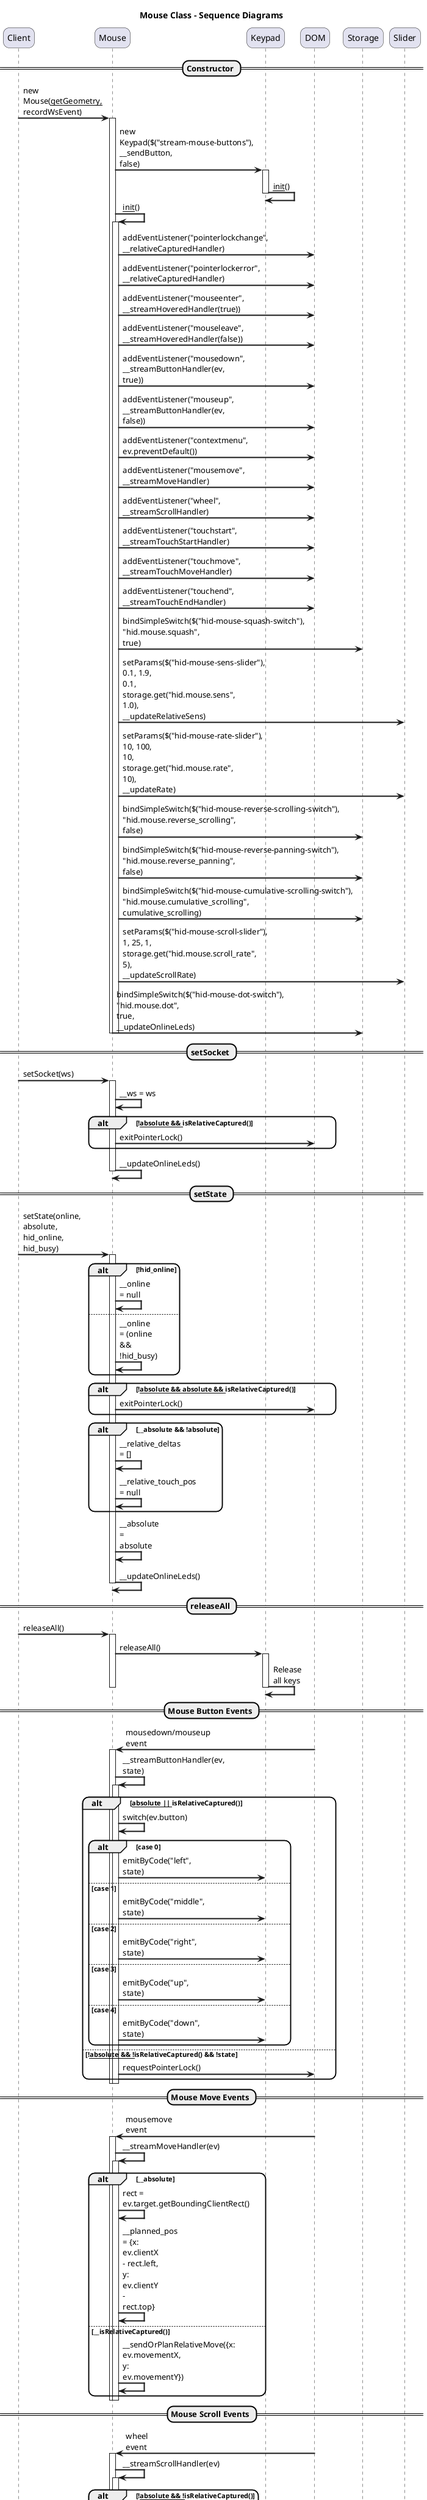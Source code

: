 @startuml Mouse_Sequence_Diagrams

skinparam backgroundColor #FFFFFF
skinparam sequenceArrowThickness 2
skinparam roundcorner 20
skinparam maxmessagesize 60

title Mouse Class - Sequence Diagrams

' ========================================
' 1. Constructor and Initialization
' ========================================

participant "Client" as C
participant "Mouse" as M
participant "Keypad" as K
participant "DOM" as D
participant "Storage" as S
participant "Slider" as SL

== Constructor ==
C -> M: new Mouse(__getGeometry, __recordWsEvent)
activate M
M -> K: new Keypad($("stream-mouse-buttons"), __sendButton, false)
activate K
K -> K: __init__()
deactivate K

M -> M: __init__()
activate M

' Event listeners setup
M -> D: addEventListener("pointerlockchange", __relativeCapturedHandler)
M -> D: addEventListener("pointerlockerror", __relativeCapturedHandler)
M -> D: addEventListener("mouseenter", __streamHoveredHandler(true))
M -> D: addEventListener("mouseleave", __streamHoveredHandler(false))
M -> D: addEventListener("mousedown", __streamButtonHandler(ev, true))
M -> D: addEventListener("mouseup", __streamButtonHandler(ev, false))
M -> D: addEventListener("contextmenu", ev.preventDefault())
M -> D: addEventListener("mousemove", __streamMoveHandler)
M -> D: addEventListener("wheel", __streamScrollHandler)
M -> D: addEventListener("touchstart", __streamTouchStartHandler)
M -> D: addEventListener("touchmove", __streamTouchMoveHandler)
M -> D: addEventListener("touchend", __streamTouchEndHandler)

' Settings initialization
M -> S: bindSimpleSwitch($("hid-mouse-squash-switch"), "hid.mouse.squash", true)
M -> SL: setParams($("hid-mouse-sens-slider"), 0.1, 1.9, 0.1, storage.get("hid.mouse.sens", 1.0), __updateRelativeSens)
M -> SL: setParams($("hid-mouse-rate-slider"), 10, 100, 10, storage.get("hid.mouse.rate", 10), __updateRate)
M -> S: bindSimpleSwitch($("hid-mouse-reverse-scrolling-switch"), "hid.mouse.reverse_scrolling", false)
M -> S: bindSimpleSwitch($("hid-mouse-reverse-panning-switch"), "hid.mouse.reverse_panning", false)
M -> S: bindSimpleSwitch($("hid-mouse-cumulative-scrolling-switch"), "hid.mouse.cumulative_scrolling", cumulative_scrolling)
M -> SL: setParams($("hid-mouse-scroll-slider"), 1, 25, 1, storage.get("hid.mouse.scroll_rate", 5), __updateScrollRate)
M -> S: bindSimpleSwitch($("hid-mouse-dot-switch"), "hid.mouse.dot", true, __updateOnlineLeds)

deactivate M
deactivate M

' ========================================
' 2. setSocket Method
' ========================================

== setSocket ==
C -> M: setSocket(ws)
activate M
M -> M: __ws = ws
alt !__absolute && __isRelativeCaptured()
    M -> D: exitPointerLock()
end
M -> M: __updateOnlineLeds()
deactivate M

' ========================================
' 3. setState Method
' ========================================

== setState ==
C -> M: setState(online, absolute, hid_online, hid_busy)
activate M

alt !hid_online
    M -> M: __online = null
else
    M -> M: __online = (online && !hid_busy)
end

alt !__absolute && absolute && __isRelativeCaptured()
    M -> D: exitPointerLock()
end

alt __absolute && !absolute
    M -> M: __relative_deltas = []
    M -> M: __relative_touch_pos = null
end

M -> M: __absolute = absolute
M -> M: __updateOnlineLeds()
deactivate M

' ========================================
' 4. releaseAll Method
' ========================================

== releaseAll ==
C -> M: releaseAll()
activate M
M -> K: releaseAll()
activate K
K -> K: Release all keys
deactivate K
deactivate M

' ========================================
' 5. Mouse Button Events
' ========================================

== Mouse Button Events ==
D -> M: mousedown/mouseup event
activate M
M -> M: __streamButtonHandler(ev, state)
activate M

alt __absolute || __isRelativeCaptured()
    M -> M: switch(ev.button)
    alt case 0
        M -> K: emitByCode("left", state)
    else case 1
        M -> K: emitByCode("middle", state)
    else case 2
        M -> K: emitByCode("right", state)
    else case 3
        M -> K: emitByCode("up", state)
    else case 4
        M -> K: emitByCode("down", state)
    end
else !__absolute && !__isRelativeCaptured() && !state
    M -> D: requestPointerLock()
end

deactivate M
deactivate M

' ========================================
' 6. Mouse Move Events
' ========================================

== Mouse Move Events ==
D -> M: mousemove event
activate M
M -> M: __streamMoveHandler(ev)
activate M

alt __absolute
    M -> M: rect = ev.target.getBoundingClientRect()
    M -> M: __planned_pos = {x: ev.clientX - rect.left, y: ev.clientY - rect.top}
else __isRelativeCaptured()
    M -> M: __sendOrPlanRelativeMove({x: ev.movementX, y: ev.movementY})
end

deactivate M
deactivate M

' ========================================
' 7. Mouse Scroll Events
' ========================================

== Mouse Scroll Events ==
D -> M: wheel event
activate M
M -> M: __streamScrollHandler(ev)
activate M

alt !__absolute && !__isRelativeCaptured()
    M -> M: return
end

M -> M: delta = {x: 0, y: 0}

alt cumulative_scrolling enabled
    M -> M: Process cumulative scrolling logic
    M -> M: __scroll_delta.x += ev.deltaX * __scroll_fix
    M -> M: __scroll_delta.y += ev.deltaY * __scroll_fix
    
    alt Math.abs(__scroll_delta.x) >= 100
        M -> M: delta.x = __scroll_delta.x
        M -> M: __scroll_delta.x = 0
    end
    
    alt Math.abs(__scroll_delta.y) >= 100
        M -> M: delta.y = __scroll_delta.y
        M -> M: __scroll_delta.y = 0
    end
else
    M -> M: delta.x = ev.deltaX
    M -> M: delta.y = ev.deltaY
end

M -> M: __sendScroll(delta)
deactivate M
deactivate M

' ========================================
' 8. Touch Events
' ========================================

== Touch Start Events ==
D -> M: touchstart event
activate M
M -> M: __streamTouchStartHandler(ev)
activate M

alt ev.touches.length == 1
    alt __absolute
        M -> M: __planned_pos = __getTouchPosition(ev, 0)
        M -> M: __sendPlannedMove()
    else
        M -> M: __relative_touch_pos = __getTouchPosition(ev, 0)
    end
else ev.touches.length >= 2
    M -> M: __planned_pos = null
    M -> M: __relative_touch_pos = null
end

deactivate M
deactivate M

== Touch Move Events ==
D -> M: touchmove event
activate M
M -> M: __streamTouchMoveHandler(ev)
activate M

alt ev.touches.length == 1
    M -> M: pos = __getTouchPosition(ev, 0)
    alt __absolute
        M -> M: __planned_pos = pos
    else __relative_touch_pos == null
        M -> M: __relative_touch_pos = pos
    else
        M -> M: __sendOrPlanRelativeMove({x: pos.x - __relative_touch_pos.x, y: pos.y - __relative_touch_pos.y})
        M -> M: __relative_touch_pos = pos
    end
else ev.touches.length >= 2
    M -> M: pos = __getTouchPosition(ev, 0)
    alt __scroll_touch_pos == null
        M -> M: __scroll_touch_pos = pos
    else
        M -> M: dx = __scroll_touch_pos.x - pos.x
        M -> M: dy = __scroll_touch_pos.y - pos.y
        alt Math.abs(dx) < 15
            M -> M: dx = 0
        end
        alt Math.abs(dy) < 15
            M -> M: dy = 0
        end
        alt dx || dy
            M -> M: __sendScroll({x: dx, y: dy})
            M -> M: __scroll_touch_pos = null
        end
    end
    M -> M: __planned_pos = null
    M -> M: __relative_touch_pos = null
end

deactivate M
deactivate M

== Touch End Events ==
D -> M: touchend event
activate M
M -> M: __streamTouchEndHandler(ev)
activate M
M -> M: __sendPlannedMove()
M -> M: __scroll_touch_pos = null
alt ev.touches.length >= 2
    M -> M: __planned_pos = null
    M -> M: __relative_touch_pos = null
end
deactivate M
deactivate M

' ========================================
' 9. Internal Methods
' ========================================

== Internal Methods ==

== __sendPlannedMove ==
M -> M: __sendPlannedMove()
activate M

alt __absolute
    M -> M: pos = __planned_pos
    alt pos != null && (pos.x != __sent_pos.x || pos.y != __sent_pos.y)
        M -> M: geo = __getGeometry()
        M -> M: to = tools.remap(pos.x - geo.x, 0, geo.width - 1, -32768, 32767)
        M -> M: __sendEvent("mouse_move", {to: to})
        M -> M: __sent_pos = pos
    end
else __relative_deltas.length
    M -> M: __sendEvent("mouse_relative", {delta: __relative_deltas, squash: true})
    M -> M: __relative_deltas = []
end

deactivate M

== __sendOrPlanRelativeMove ==
M -> M: __sendOrPlanRelativeMove(delta)
activate M
M -> M: delta = Math.min(Math.max(-127, Math.floor(delta.x * __relative_sens)), 127)
alt delta.x || delta.y
    alt squash enabled
        M -> M: __relative_deltas.push(delta)
    else
        M -> M: __sendEvent("mouse_relative", {delta: delta})
    end
end
deactivate M

== __sendScroll ==
M -> M: __sendScroll(delta)
activate M
alt delta.x
    M -> M: delta.x = Math.sign(delta.x) * (-__scroll_rate)
    alt reverse_panning enabled
        M -> M: delta.x *= -1
    end
end
alt delta.y
    M -> M: delta.y = Math.sign(delta.y) * (-__scroll_rate)
    alt reverse_scrolling enabled
        M -> M: delta.y *= -1
    end
end
alt delta.x || delta.y
    M -> M: __sendEvent("mouse_wheel", {delta: delta})
end
deactivate M

== __sendEvent ==
M -> M: __sendEvent(ev_type, ev)
activate M
M -> M: ev = {event_type: ev_type, event: ev}
alt __ws && !mute_switch.checked
    M -> M: __ws.sendHidEvent(ev)
end
M -> M: __recordWsEvent(ev)
deactivate M

== __updateOnlineLeds ==
M -> M: __updateOnlineLeds()
activate M
M -> M: is_captured = __absolute ? (__stream_hovered || is_mobile) : __isRelativeCaptured()
M -> M: Update LED class and title
alt __absolute && is_captured
    M -> M: Update stream-box classes
end
deactivate M

== __isRelativeCaptured ==
M -> M: __isRelativeCaptured()
activate M
M -> M: return (document.pointerLockElement == $("stream-box"))
deactivate M

== __relativeCapturedHandler ==
D -> M: pointerlockchange/pointerlockerror
activate M
M -> M: __relativeCapturedHandler()
activate M
M -> M: tools.info("Relative mouse", captured ? "captured" : "released")
M -> M: __updateOnlineLeds()
deactivate M
deactivate M

== __streamHoveredHandler ==
D -> M: mouseenter/mouseleave
activate M
M -> M: __streamHoveredHandler(hovered)
activate M
alt __absolute
    M -> M: __stream_hovered = hovered
    M -> M: __updateOnlineLeds()
end
deactivate M
deactivate M

' ========================================
' 10. Settings Update Methods
' ========================================

== Settings Updates ==

== __updateRate ==
SL -> M: __updateRate(value)
activate M
M -> D: Update rate display
M -> S: Set storage value
M -> M: clearInterval(__timer)
M -> M: __timer = setInterval(__sendPlannedMove, value)
deactivate M

== __updateScrollRate ==
SL -> M: __updateScrollRate(value)
activate M
M -> D: Update scroll rate display
M -> S: Set storage value
M -> M: __scroll_rate = value
deactivate M

== __updateRelativeSens ==
SL -> M: __updateRelativeSens(value)
activate M
M -> D: Update sensitivity display
M -> S: Set storage value
M -> M: __relative_sens = value
deactivate M

@enduml 